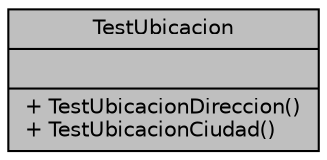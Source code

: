 digraph "TestUbicacion"
{
 // INTERACTIVE_SVG=YES
 // LATEX_PDF_SIZE
  edge [fontname="Helvetica",fontsize="10",labelfontname="Helvetica",labelfontsize="10"];
  node [fontname="Helvetica",fontsize="10",shape=record];
  Node1 [label="{TestUbicacion\n||+ TestUbicacionDireccion()\l+ TestUbicacionCiudad()\l}",height=0.2,width=0.4,color="black", fillcolor="grey75", style="filled", fontcolor="black",tooltip=" "];
}
